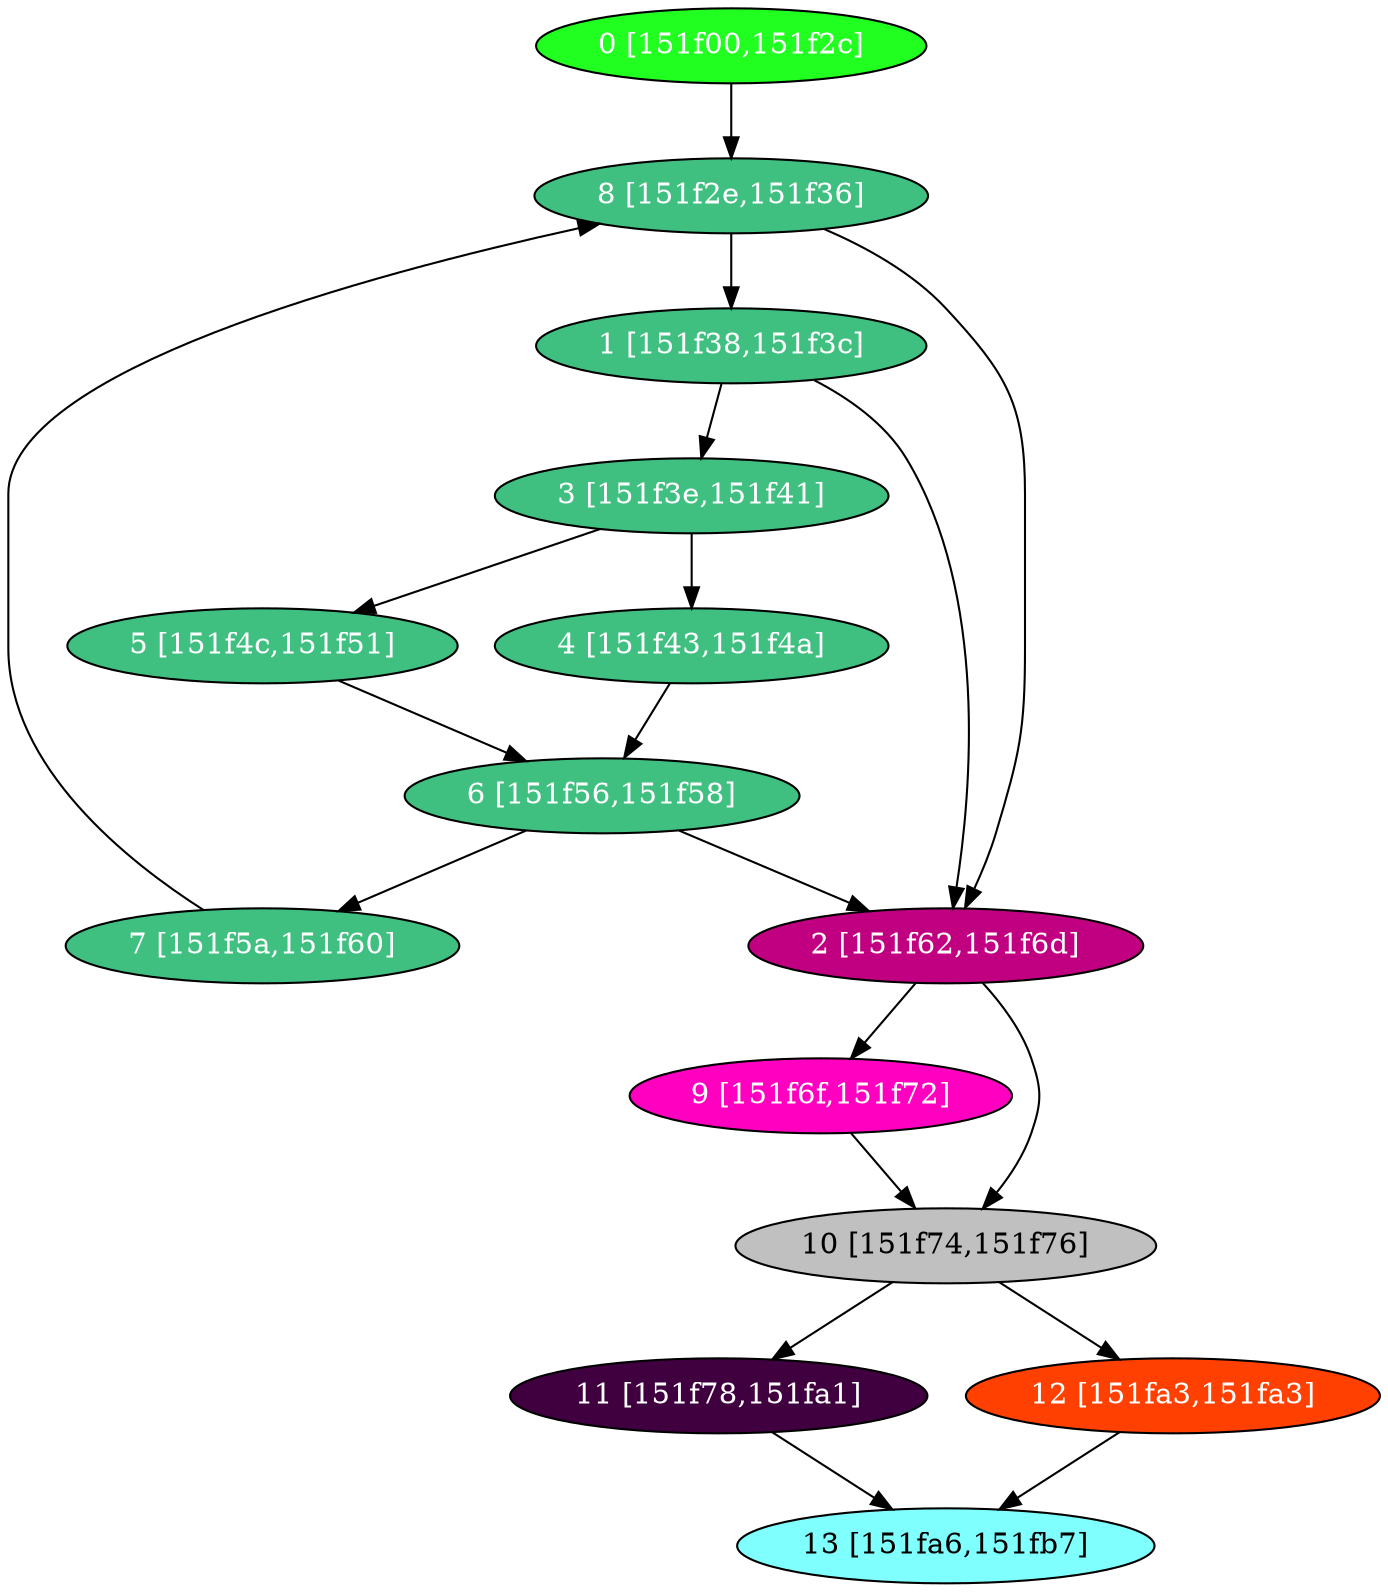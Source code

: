 diGraph libnss3{
	libnss3_0  [style=filled fillcolor="#20FF20" fontcolor="#ffffff" shape=oval label="0 [151f00,151f2c]"]
	libnss3_1  [style=filled fillcolor="#40C080" fontcolor="#ffffff" shape=oval label="1 [151f38,151f3c]"]
	libnss3_2  [style=filled fillcolor="#C00080" fontcolor="#ffffff" shape=oval label="2 [151f62,151f6d]"]
	libnss3_3  [style=filled fillcolor="#40C080" fontcolor="#ffffff" shape=oval label="3 [151f3e,151f41]"]
	libnss3_4  [style=filled fillcolor="#40C080" fontcolor="#ffffff" shape=oval label="4 [151f43,151f4a]"]
	libnss3_5  [style=filled fillcolor="#40C080" fontcolor="#ffffff" shape=oval label="5 [151f4c,151f51]"]
	libnss3_6  [style=filled fillcolor="#40C080" fontcolor="#ffffff" shape=oval label="6 [151f56,151f58]"]
	libnss3_7  [style=filled fillcolor="#40C080" fontcolor="#ffffff" shape=oval label="7 [151f5a,151f60]"]
	libnss3_8  [style=filled fillcolor="#40C080" fontcolor="#ffffff" shape=oval label="8 [151f2e,151f36]"]
	libnss3_9  [style=filled fillcolor="#FF00C0" fontcolor="#ffffff" shape=oval label="9 [151f6f,151f72]"]
	libnss3_a  [style=filled fillcolor="#C0C0C0" fontcolor="#000000" shape=oval label="10 [151f74,151f76]"]
	libnss3_b  [style=filled fillcolor="#400040" fontcolor="#ffffff" shape=oval label="11 [151f78,151fa1]"]
	libnss3_c  [style=filled fillcolor="#FF4000" fontcolor="#ffffff" shape=oval label="12 [151fa3,151fa3]"]
	libnss3_d  [style=filled fillcolor="#80FFFF" fontcolor="#000000" shape=oval label="13 [151fa6,151fb7]"]

	libnss3_0 -> libnss3_8
	libnss3_1 -> libnss3_2
	libnss3_1 -> libnss3_3
	libnss3_2 -> libnss3_9
	libnss3_2 -> libnss3_a
	libnss3_3 -> libnss3_4
	libnss3_3 -> libnss3_5
	libnss3_4 -> libnss3_6
	libnss3_5 -> libnss3_6
	libnss3_6 -> libnss3_2
	libnss3_6 -> libnss3_7
	libnss3_7 -> libnss3_8
	libnss3_8 -> libnss3_1
	libnss3_8 -> libnss3_2
	libnss3_9 -> libnss3_a
	libnss3_a -> libnss3_b
	libnss3_a -> libnss3_c
	libnss3_b -> libnss3_d
	libnss3_c -> libnss3_d
}